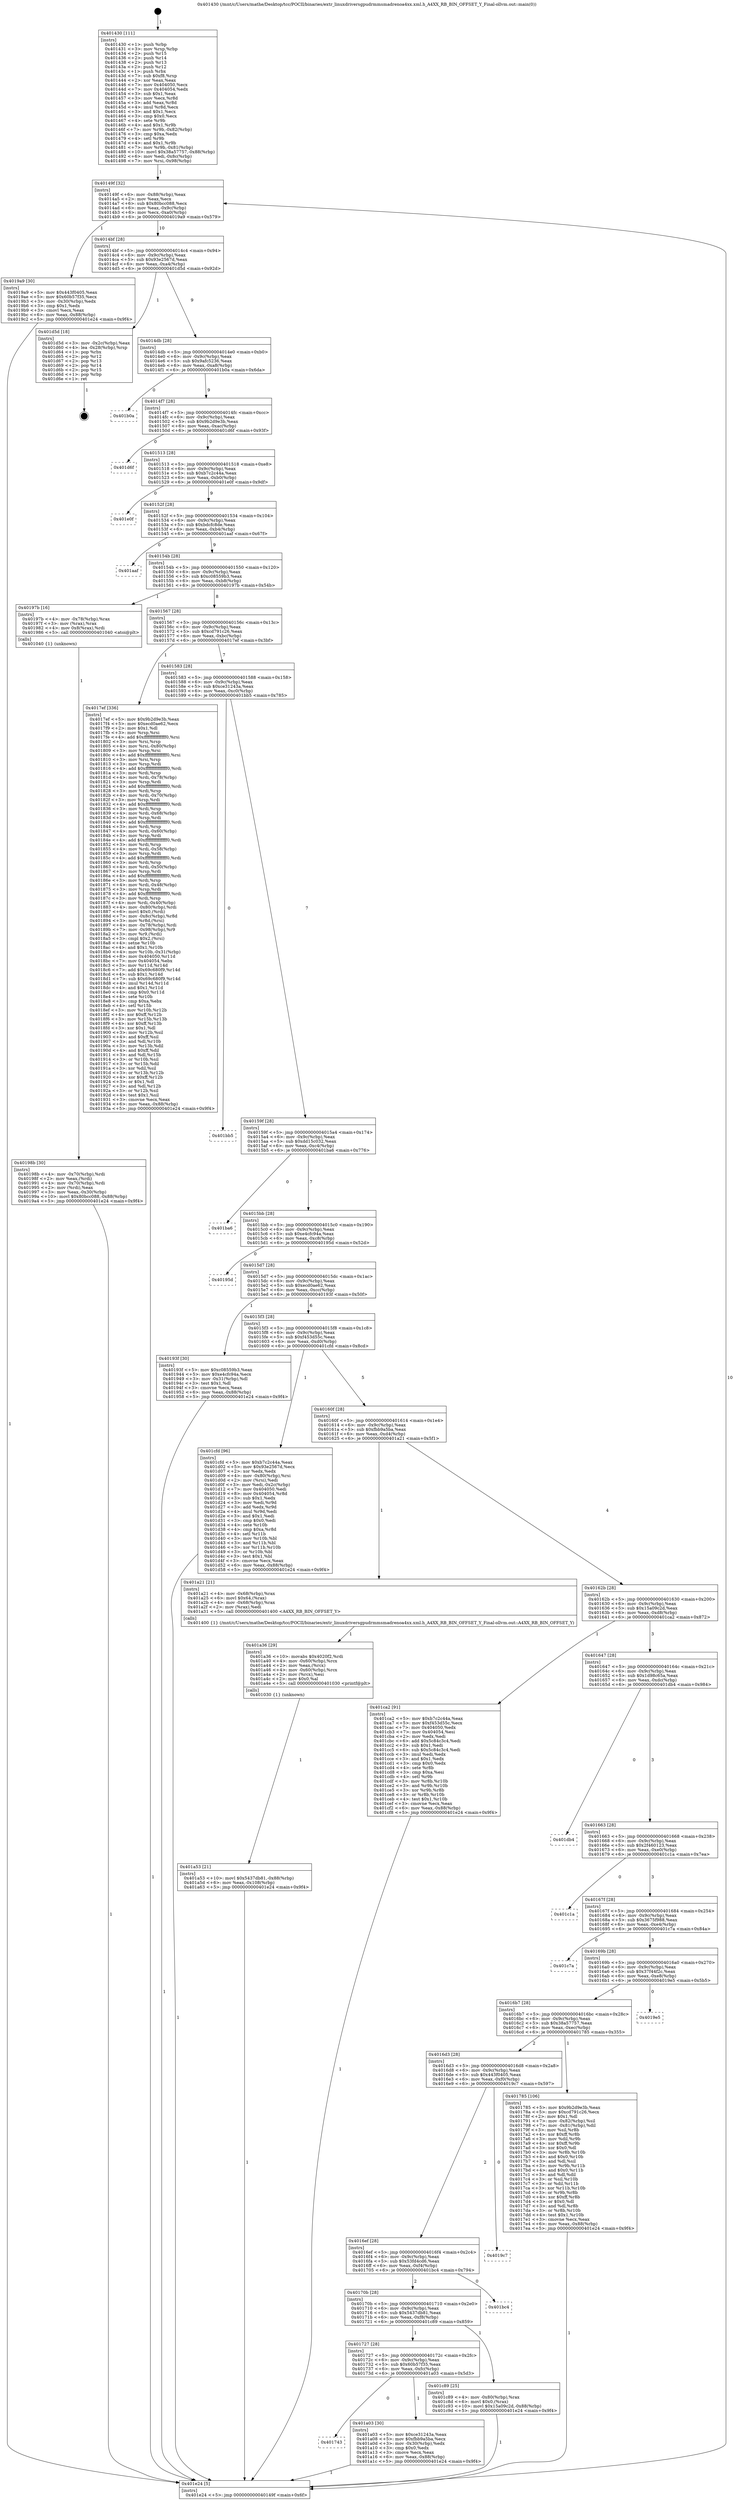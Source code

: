 digraph "0x401430" {
  label = "0x401430 (/mnt/c/Users/mathe/Desktop/tcc/POCII/binaries/extr_linuxdriversgpudrmmsmadrenoa4xx.xml.h_A4XX_RB_BIN_OFFSET_Y_Final-ollvm.out::main(0))"
  labelloc = "t"
  node[shape=record]

  Entry [label="",width=0.3,height=0.3,shape=circle,fillcolor=black,style=filled]
  "0x40149f" [label="{
     0x40149f [32]\l
     | [instrs]\l
     &nbsp;&nbsp;0x40149f \<+6\>: mov -0x88(%rbp),%eax\l
     &nbsp;&nbsp;0x4014a5 \<+2\>: mov %eax,%ecx\l
     &nbsp;&nbsp;0x4014a7 \<+6\>: sub $0x80bcc088,%ecx\l
     &nbsp;&nbsp;0x4014ad \<+6\>: mov %eax,-0x9c(%rbp)\l
     &nbsp;&nbsp;0x4014b3 \<+6\>: mov %ecx,-0xa0(%rbp)\l
     &nbsp;&nbsp;0x4014b9 \<+6\>: je 00000000004019a9 \<main+0x579\>\l
  }"]
  "0x4019a9" [label="{
     0x4019a9 [30]\l
     | [instrs]\l
     &nbsp;&nbsp;0x4019a9 \<+5\>: mov $0x443f0405,%eax\l
     &nbsp;&nbsp;0x4019ae \<+5\>: mov $0x60b57f35,%ecx\l
     &nbsp;&nbsp;0x4019b3 \<+3\>: mov -0x30(%rbp),%edx\l
     &nbsp;&nbsp;0x4019b6 \<+3\>: cmp $0x1,%edx\l
     &nbsp;&nbsp;0x4019b9 \<+3\>: cmovl %ecx,%eax\l
     &nbsp;&nbsp;0x4019bc \<+6\>: mov %eax,-0x88(%rbp)\l
     &nbsp;&nbsp;0x4019c2 \<+5\>: jmp 0000000000401e24 \<main+0x9f4\>\l
  }"]
  "0x4014bf" [label="{
     0x4014bf [28]\l
     | [instrs]\l
     &nbsp;&nbsp;0x4014bf \<+5\>: jmp 00000000004014c4 \<main+0x94\>\l
     &nbsp;&nbsp;0x4014c4 \<+6\>: mov -0x9c(%rbp),%eax\l
     &nbsp;&nbsp;0x4014ca \<+5\>: sub $0x93e2567d,%eax\l
     &nbsp;&nbsp;0x4014cf \<+6\>: mov %eax,-0xa4(%rbp)\l
     &nbsp;&nbsp;0x4014d5 \<+6\>: je 0000000000401d5d \<main+0x92d\>\l
  }"]
  Exit [label="",width=0.3,height=0.3,shape=circle,fillcolor=black,style=filled,peripheries=2]
  "0x401d5d" [label="{
     0x401d5d [18]\l
     | [instrs]\l
     &nbsp;&nbsp;0x401d5d \<+3\>: mov -0x2c(%rbp),%eax\l
     &nbsp;&nbsp;0x401d60 \<+4\>: lea -0x28(%rbp),%rsp\l
     &nbsp;&nbsp;0x401d64 \<+1\>: pop %rbx\l
     &nbsp;&nbsp;0x401d65 \<+2\>: pop %r12\l
     &nbsp;&nbsp;0x401d67 \<+2\>: pop %r13\l
     &nbsp;&nbsp;0x401d69 \<+2\>: pop %r14\l
     &nbsp;&nbsp;0x401d6b \<+2\>: pop %r15\l
     &nbsp;&nbsp;0x401d6d \<+1\>: pop %rbp\l
     &nbsp;&nbsp;0x401d6e \<+1\>: ret\l
  }"]
  "0x4014db" [label="{
     0x4014db [28]\l
     | [instrs]\l
     &nbsp;&nbsp;0x4014db \<+5\>: jmp 00000000004014e0 \<main+0xb0\>\l
     &nbsp;&nbsp;0x4014e0 \<+6\>: mov -0x9c(%rbp),%eax\l
     &nbsp;&nbsp;0x4014e6 \<+5\>: sub $0x9afc5236,%eax\l
     &nbsp;&nbsp;0x4014eb \<+6\>: mov %eax,-0xa8(%rbp)\l
     &nbsp;&nbsp;0x4014f1 \<+6\>: je 0000000000401b0a \<main+0x6da\>\l
  }"]
  "0x401a53" [label="{
     0x401a53 [21]\l
     | [instrs]\l
     &nbsp;&nbsp;0x401a53 \<+10\>: movl $0x5437db81,-0x88(%rbp)\l
     &nbsp;&nbsp;0x401a5d \<+6\>: mov %eax,-0x108(%rbp)\l
     &nbsp;&nbsp;0x401a63 \<+5\>: jmp 0000000000401e24 \<main+0x9f4\>\l
  }"]
  "0x401b0a" [label="{
     0x401b0a\l
  }", style=dashed]
  "0x4014f7" [label="{
     0x4014f7 [28]\l
     | [instrs]\l
     &nbsp;&nbsp;0x4014f7 \<+5\>: jmp 00000000004014fc \<main+0xcc\>\l
     &nbsp;&nbsp;0x4014fc \<+6\>: mov -0x9c(%rbp),%eax\l
     &nbsp;&nbsp;0x401502 \<+5\>: sub $0x9b2d9e3b,%eax\l
     &nbsp;&nbsp;0x401507 \<+6\>: mov %eax,-0xac(%rbp)\l
     &nbsp;&nbsp;0x40150d \<+6\>: je 0000000000401d6f \<main+0x93f\>\l
  }"]
  "0x401a36" [label="{
     0x401a36 [29]\l
     | [instrs]\l
     &nbsp;&nbsp;0x401a36 \<+10\>: movabs $0x4020f2,%rdi\l
     &nbsp;&nbsp;0x401a40 \<+4\>: mov -0x60(%rbp),%rcx\l
     &nbsp;&nbsp;0x401a44 \<+2\>: mov %eax,(%rcx)\l
     &nbsp;&nbsp;0x401a46 \<+4\>: mov -0x60(%rbp),%rcx\l
     &nbsp;&nbsp;0x401a4a \<+2\>: mov (%rcx),%esi\l
     &nbsp;&nbsp;0x401a4c \<+2\>: mov $0x0,%al\l
     &nbsp;&nbsp;0x401a4e \<+5\>: call 0000000000401030 \<printf@plt\>\l
     | [calls]\l
     &nbsp;&nbsp;0x401030 \{1\} (unknown)\l
  }"]
  "0x401d6f" [label="{
     0x401d6f\l
  }", style=dashed]
  "0x401513" [label="{
     0x401513 [28]\l
     | [instrs]\l
     &nbsp;&nbsp;0x401513 \<+5\>: jmp 0000000000401518 \<main+0xe8\>\l
     &nbsp;&nbsp;0x401518 \<+6\>: mov -0x9c(%rbp),%eax\l
     &nbsp;&nbsp;0x40151e \<+5\>: sub $0xb7c2c44a,%eax\l
     &nbsp;&nbsp;0x401523 \<+6\>: mov %eax,-0xb0(%rbp)\l
     &nbsp;&nbsp;0x401529 \<+6\>: je 0000000000401e0f \<main+0x9df\>\l
  }"]
  "0x401743" [label="{
     0x401743\l
  }", style=dashed]
  "0x401e0f" [label="{
     0x401e0f\l
  }", style=dashed]
  "0x40152f" [label="{
     0x40152f [28]\l
     | [instrs]\l
     &nbsp;&nbsp;0x40152f \<+5\>: jmp 0000000000401534 \<main+0x104\>\l
     &nbsp;&nbsp;0x401534 \<+6\>: mov -0x9c(%rbp),%eax\l
     &nbsp;&nbsp;0x40153a \<+5\>: sub $0xbdcfc8de,%eax\l
     &nbsp;&nbsp;0x40153f \<+6\>: mov %eax,-0xb4(%rbp)\l
     &nbsp;&nbsp;0x401545 \<+6\>: je 0000000000401aaf \<main+0x67f\>\l
  }"]
  "0x401a03" [label="{
     0x401a03 [30]\l
     | [instrs]\l
     &nbsp;&nbsp;0x401a03 \<+5\>: mov $0xce31243a,%eax\l
     &nbsp;&nbsp;0x401a08 \<+5\>: mov $0xfbb9a5ba,%ecx\l
     &nbsp;&nbsp;0x401a0d \<+3\>: mov -0x30(%rbp),%edx\l
     &nbsp;&nbsp;0x401a10 \<+3\>: cmp $0x0,%edx\l
     &nbsp;&nbsp;0x401a13 \<+3\>: cmove %ecx,%eax\l
     &nbsp;&nbsp;0x401a16 \<+6\>: mov %eax,-0x88(%rbp)\l
     &nbsp;&nbsp;0x401a1c \<+5\>: jmp 0000000000401e24 \<main+0x9f4\>\l
  }"]
  "0x401aaf" [label="{
     0x401aaf\l
  }", style=dashed]
  "0x40154b" [label="{
     0x40154b [28]\l
     | [instrs]\l
     &nbsp;&nbsp;0x40154b \<+5\>: jmp 0000000000401550 \<main+0x120\>\l
     &nbsp;&nbsp;0x401550 \<+6\>: mov -0x9c(%rbp),%eax\l
     &nbsp;&nbsp;0x401556 \<+5\>: sub $0xc08559b3,%eax\l
     &nbsp;&nbsp;0x40155b \<+6\>: mov %eax,-0xb8(%rbp)\l
     &nbsp;&nbsp;0x401561 \<+6\>: je 000000000040197b \<main+0x54b\>\l
  }"]
  "0x401727" [label="{
     0x401727 [28]\l
     | [instrs]\l
     &nbsp;&nbsp;0x401727 \<+5\>: jmp 000000000040172c \<main+0x2fc\>\l
     &nbsp;&nbsp;0x40172c \<+6\>: mov -0x9c(%rbp),%eax\l
     &nbsp;&nbsp;0x401732 \<+5\>: sub $0x60b57f35,%eax\l
     &nbsp;&nbsp;0x401737 \<+6\>: mov %eax,-0xfc(%rbp)\l
     &nbsp;&nbsp;0x40173d \<+6\>: je 0000000000401a03 \<main+0x5d3\>\l
  }"]
  "0x40197b" [label="{
     0x40197b [16]\l
     | [instrs]\l
     &nbsp;&nbsp;0x40197b \<+4\>: mov -0x78(%rbp),%rax\l
     &nbsp;&nbsp;0x40197f \<+3\>: mov (%rax),%rax\l
     &nbsp;&nbsp;0x401982 \<+4\>: mov 0x8(%rax),%rdi\l
     &nbsp;&nbsp;0x401986 \<+5\>: call 0000000000401040 \<atoi@plt\>\l
     | [calls]\l
     &nbsp;&nbsp;0x401040 \{1\} (unknown)\l
  }"]
  "0x401567" [label="{
     0x401567 [28]\l
     | [instrs]\l
     &nbsp;&nbsp;0x401567 \<+5\>: jmp 000000000040156c \<main+0x13c\>\l
     &nbsp;&nbsp;0x40156c \<+6\>: mov -0x9c(%rbp),%eax\l
     &nbsp;&nbsp;0x401572 \<+5\>: sub $0xcd791c26,%eax\l
     &nbsp;&nbsp;0x401577 \<+6\>: mov %eax,-0xbc(%rbp)\l
     &nbsp;&nbsp;0x40157d \<+6\>: je 00000000004017ef \<main+0x3bf\>\l
  }"]
  "0x401c89" [label="{
     0x401c89 [25]\l
     | [instrs]\l
     &nbsp;&nbsp;0x401c89 \<+4\>: mov -0x80(%rbp),%rax\l
     &nbsp;&nbsp;0x401c8d \<+6\>: movl $0x0,(%rax)\l
     &nbsp;&nbsp;0x401c93 \<+10\>: movl $0x15a09c2d,-0x88(%rbp)\l
     &nbsp;&nbsp;0x401c9d \<+5\>: jmp 0000000000401e24 \<main+0x9f4\>\l
  }"]
  "0x4017ef" [label="{
     0x4017ef [336]\l
     | [instrs]\l
     &nbsp;&nbsp;0x4017ef \<+5\>: mov $0x9b2d9e3b,%eax\l
     &nbsp;&nbsp;0x4017f4 \<+5\>: mov $0xecd0ae62,%ecx\l
     &nbsp;&nbsp;0x4017f9 \<+2\>: mov $0x1,%dl\l
     &nbsp;&nbsp;0x4017fb \<+3\>: mov %rsp,%rsi\l
     &nbsp;&nbsp;0x4017fe \<+4\>: add $0xfffffffffffffff0,%rsi\l
     &nbsp;&nbsp;0x401802 \<+3\>: mov %rsi,%rsp\l
     &nbsp;&nbsp;0x401805 \<+4\>: mov %rsi,-0x80(%rbp)\l
     &nbsp;&nbsp;0x401809 \<+3\>: mov %rsp,%rsi\l
     &nbsp;&nbsp;0x40180c \<+4\>: add $0xfffffffffffffff0,%rsi\l
     &nbsp;&nbsp;0x401810 \<+3\>: mov %rsi,%rsp\l
     &nbsp;&nbsp;0x401813 \<+3\>: mov %rsp,%rdi\l
     &nbsp;&nbsp;0x401816 \<+4\>: add $0xfffffffffffffff0,%rdi\l
     &nbsp;&nbsp;0x40181a \<+3\>: mov %rdi,%rsp\l
     &nbsp;&nbsp;0x40181d \<+4\>: mov %rdi,-0x78(%rbp)\l
     &nbsp;&nbsp;0x401821 \<+3\>: mov %rsp,%rdi\l
     &nbsp;&nbsp;0x401824 \<+4\>: add $0xfffffffffffffff0,%rdi\l
     &nbsp;&nbsp;0x401828 \<+3\>: mov %rdi,%rsp\l
     &nbsp;&nbsp;0x40182b \<+4\>: mov %rdi,-0x70(%rbp)\l
     &nbsp;&nbsp;0x40182f \<+3\>: mov %rsp,%rdi\l
     &nbsp;&nbsp;0x401832 \<+4\>: add $0xfffffffffffffff0,%rdi\l
     &nbsp;&nbsp;0x401836 \<+3\>: mov %rdi,%rsp\l
     &nbsp;&nbsp;0x401839 \<+4\>: mov %rdi,-0x68(%rbp)\l
     &nbsp;&nbsp;0x40183d \<+3\>: mov %rsp,%rdi\l
     &nbsp;&nbsp;0x401840 \<+4\>: add $0xfffffffffffffff0,%rdi\l
     &nbsp;&nbsp;0x401844 \<+3\>: mov %rdi,%rsp\l
     &nbsp;&nbsp;0x401847 \<+4\>: mov %rdi,-0x60(%rbp)\l
     &nbsp;&nbsp;0x40184b \<+3\>: mov %rsp,%rdi\l
     &nbsp;&nbsp;0x40184e \<+4\>: add $0xfffffffffffffff0,%rdi\l
     &nbsp;&nbsp;0x401852 \<+3\>: mov %rdi,%rsp\l
     &nbsp;&nbsp;0x401855 \<+4\>: mov %rdi,-0x58(%rbp)\l
     &nbsp;&nbsp;0x401859 \<+3\>: mov %rsp,%rdi\l
     &nbsp;&nbsp;0x40185c \<+4\>: add $0xfffffffffffffff0,%rdi\l
     &nbsp;&nbsp;0x401860 \<+3\>: mov %rdi,%rsp\l
     &nbsp;&nbsp;0x401863 \<+4\>: mov %rdi,-0x50(%rbp)\l
     &nbsp;&nbsp;0x401867 \<+3\>: mov %rsp,%rdi\l
     &nbsp;&nbsp;0x40186a \<+4\>: add $0xfffffffffffffff0,%rdi\l
     &nbsp;&nbsp;0x40186e \<+3\>: mov %rdi,%rsp\l
     &nbsp;&nbsp;0x401871 \<+4\>: mov %rdi,-0x48(%rbp)\l
     &nbsp;&nbsp;0x401875 \<+3\>: mov %rsp,%rdi\l
     &nbsp;&nbsp;0x401878 \<+4\>: add $0xfffffffffffffff0,%rdi\l
     &nbsp;&nbsp;0x40187c \<+3\>: mov %rdi,%rsp\l
     &nbsp;&nbsp;0x40187f \<+4\>: mov %rdi,-0x40(%rbp)\l
     &nbsp;&nbsp;0x401883 \<+4\>: mov -0x80(%rbp),%rdi\l
     &nbsp;&nbsp;0x401887 \<+6\>: movl $0x0,(%rdi)\l
     &nbsp;&nbsp;0x40188d \<+7\>: mov -0x8c(%rbp),%r8d\l
     &nbsp;&nbsp;0x401894 \<+3\>: mov %r8d,(%rsi)\l
     &nbsp;&nbsp;0x401897 \<+4\>: mov -0x78(%rbp),%rdi\l
     &nbsp;&nbsp;0x40189b \<+7\>: mov -0x98(%rbp),%r9\l
     &nbsp;&nbsp;0x4018a2 \<+3\>: mov %r9,(%rdi)\l
     &nbsp;&nbsp;0x4018a5 \<+3\>: cmpl $0x2,(%rsi)\l
     &nbsp;&nbsp;0x4018a8 \<+4\>: setne %r10b\l
     &nbsp;&nbsp;0x4018ac \<+4\>: and $0x1,%r10b\l
     &nbsp;&nbsp;0x4018b0 \<+4\>: mov %r10b,-0x31(%rbp)\l
     &nbsp;&nbsp;0x4018b4 \<+8\>: mov 0x404050,%r11d\l
     &nbsp;&nbsp;0x4018bc \<+7\>: mov 0x404054,%ebx\l
     &nbsp;&nbsp;0x4018c3 \<+3\>: mov %r11d,%r14d\l
     &nbsp;&nbsp;0x4018c6 \<+7\>: add $0x69c680f9,%r14d\l
     &nbsp;&nbsp;0x4018cd \<+4\>: sub $0x1,%r14d\l
     &nbsp;&nbsp;0x4018d1 \<+7\>: sub $0x69c680f9,%r14d\l
     &nbsp;&nbsp;0x4018d8 \<+4\>: imul %r14d,%r11d\l
     &nbsp;&nbsp;0x4018dc \<+4\>: and $0x1,%r11d\l
     &nbsp;&nbsp;0x4018e0 \<+4\>: cmp $0x0,%r11d\l
     &nbsp;&nbsp;0x4018e4 \<+4\>: sete %r10b\l
     &nbsp;&nbsp;0x4018e8 \<+3\>: cmp $0xa,%ebx\l
     &nbsp;&nbsp;0x4018eb \<+4\>: setl %r15b\l
     &nbsp;&nbsp;0x4018ef \<+3\>: mov %r10b,%r12b\l
     &nbsp;&nbsp;0x4018f2 \<+4\>: xor $0xff,%r12b\l
     &nbsp;&nbsp;0x4018f6 \<+3\>: mov %r15b,%r13b\l
     &nbsp;&nbsp;0x4018f9 \<+4\>: xor $0xff,%r13b\l
     &nbsp;&nbsp;0x4018fd \<+3\>: xor $0x1,%dl\l
     &nbsp;&nbsp;0x401900 \<+3\>: mov %r12b,%sil\l
     &nbsp;&nbsp;0x401903 \<+4\>: and $0xff,%sil\l
     &nbsp;&nbsp;0x401907 \<+3\>: and %dl,%r10b\l
     &nbsp;&nbsp;0x40190a \<+3\>: mov %r13b,%dil\l
     &nbsp;&nbsp;0x40190d \<+4\>: and $0xff,%dil\l
     &nbsp;&nbsp;0x401911 \<+3\>: and %dl,%r15b\l
     &nbsp;&nbsp;0x401914 \<+3\>: or %r10b,%sil\l
     &nbsp;&nbsp;0x401917 \<+3\>: or %r15b,%dil\l
     &nbsp;&nbsp;0x40191a \<+3\>: xor %dil,%sil\l
     &nbsp;&nbsp;0x40191d \<+3\>: or %r13b,%r12b\l
     &nbsp;&nbsp;0x401920 \<+4\>: xor $0xff,%r12b\l
     &nbsp;&nbsp;0x401924 \<+3\>: or $0x1,%dl\l
     &nbsp;&nbsp;0x401927 \<+3\>: and %dl,%r12b\l
     &nbsp;&nbsp;0x40192a \<+3\>: or %r12b,%sil\l
     &nbsp;&nbsp;0x40192d \<+4\>: test $0x1,%sil\l
     &nbsp;&nbsp;0x401931 \<+3\>: cmovne %ecx,%eax\l
     &nbsp;&nbsp;0x401934 \<+6\>: mov %eax,-0x88(%rbp)\l
     &nbsp;&nbsp;0x40193a \<+5\>: jmp 0000000000401e24 \<main+0x9f4\>\l
  }"]
  "0x401583" [label="{
     0x401583 [28]\l
     | [instrs]\l
     &nbsp;&nbsp;0x401583 \<+5\>: jmp 0000000000401588 \<main+0x158\>\l
     &nbsp;&nbsp;0x401588 \<+6\>: mov -0x9c(%rbp),%eax\l
     &nbsp;&nbsp;0x40158e \<+5\>: sub $0xce31243a,%eax\l
     &nbsp;&nbsp;0x401593 \<+6\>: mov %eax,-0xc0(%rbp)\l
     &nbsp;&nbsp;0x401599 \<+6\>: je 0000000000401bb5 \<main+0x785\>\l
  }"]
  "0x40170b" [label="{
     0x40170b [28]\l
     | [instrs]\l
     &nbsp;&nbsp;0x40170b \<+5\>: jmp 0000000000401710 \<main+0x2e0\>\l
     &nbsp;&nbsp;0x401710 \<+6\>: mov -0x9c(%rbp),%eax\l
     &nbsp;&nbsp;0x401716 \<+5\>: sub $0x5437db81,%eax\l
     &nbsp;&nbsp;0x40171b \<+6\>: mov %eax,-0xf8(%rbp)\l
     &nbsp;&nbsp;0x401721 \<+6\>: je 0000000000401c89 \<main+0x859\>\l
  }"]
  "0x401bb5" [label="{
     0x401bb5\l
  }", style=dashed]
  "0x40159f" [label="{
     0x40159f [28]\l
     | [instrs]\l
     &nbsp;&nbsp;0x40159f \<+5\>: jmp 00000000004015a4 \<main+0x174\>\l
     &nbsp;&nbsp;0x4015a4 \<+6\>: mov -0x9c(%rbp),%eax\l
     &nbsp;&nbsp;0x4015aa \<+5\>: sub $0xdd15c032,%eax\l
     &nbsp;&nbsp;0x4015af \<+6\>: mov %eax,-0xc4(%rbp)\l
     &nbsp;&nbsp;0x4015b5 \<+6\>: je 0000000000401ba6 \<main+0x776\>\l
  }"]
  "0x401bc4" [label="{
     0x401bc4\l
  }", style=dashed]
  "0x401ba6" [label="{
     0x401ba6\l
  }", style=dashed]
  "0x4015bb" [label="{
     0x4015bb [28]\l
     | [instrs]\l
     &nbsp;&nbsp;0x4015bb \<+5\>: jmp 00000000004015c0 \<main+0x190\>\l
     &nbsp;&nbsp;0x4015c0 \<+6\>: mov -0x9c(%rbp),%eax\l
     &nbsp;&nbsp;0x4015c6 \<+5\>: sub $0xe4cfc94a,%eax\l
     &nbsp;&nbsp;0x4015cb \<+6\>: mov %eax,-0xc8(%rbp)\l
     &nbsp;&nbsp;0x4015d1 \<+6\>: je 000000000040195d \<main+0x52d\>\l
  }"]
  "0x4016ef" [label="{
     0x4016ef [28]\l
     | [instrs]\l
     &nbsp;&nbsp;0x4016ef \<+5\>: jmp 00000000004016f4 \<main+0x2c4\>\l
     &nbsp;&nbsp;0x4016f4 \<+6\>: mov -0x9c(%rbp),%eax\l
     &nbsp;&nbsp;0x4016fa \<+5\>: sub $0x53fd4cd6,%eax\l
     &nbsp;&nbsp;0x4016ff \<+6\>: mov %eax,-0xf4(%rbp)\l
     &nbsp;&nbsp;0x401705 \<+6\>: je 0000000000401bc4 \<main+0x794\>\l
  }"]
  "0x40195d" [label="{
     0x40195d\l
  }", style=dashed]
  "0x4015d7" [label="{
     0x4015d7 [28]\l
     | [instrs]\l
     &nbsp;&nbsp;0x4015d7 \<+5\>: jmp 00000000004015dc \<main+0x1ac\>\l
     &nbsp;&nbsp;0x4015dc \<+6\>: mov -0x9c(%rbp),%eax\l
     &nbsp;&nbsp;0x4015e2 \<+5\>: sub $0xecd0ae62,%eax\l
     &nbsp;&nbsp;0x4015e7 \<+6\>: mov %eax,-0xcc(%rbp)\l
     &nbsp;&nbsp;0x4015ed \<+6\>: je 000000000040193f \<main+0x50f\>\l
  }"]
  "0x4019c7" [label="{
     0x4019c7\l
  }", style=dashed]
  "0x40193f" [label="{
     0x40193f [30]\l
     | [instrs]\l
     &nbsp;&nbsp;0x40193f \<+5\>: mov $0xc08559b3,%eax\l
     &nbsp;&nbsp;0x401944 \<+5\>: mov $0xe4cfc94a,%ecx\l
     &nbsp;&nbsp;0x401949 \<+3\>: mov -0x31(%rbp),%dl\l
     &nbsp;&nbsp;0x40194c \<+3\>: test $0x1,%dl\l
     &nbsp;&nbsp;0x40194f \<+3\>: cmovne %ecx,%eax\l
     &nbsp;&nbsp;0x401952 \<+6\>: mov %eax,-0x88(%rbp)\l
     &nbsp;&nbsp;0x401958 \<+5\>: jmp 0000000000401e24 \<main+0x9f4\>\l
  }"]
  "0x4015f3" [label="{
     0x4015f3 [28]\l
     | [instrs]\l
     &nbsp;&nbsp;0x4015f3 \<+5\>: jmp 00000000004015f8 \<main+0x1c8\>\l
     &nbsp;&nbsp;0x4015f8 \<+6\>: mov -0x9c(%rbp),%eax\l
     &nbsp;&nbsp;0x4015fe \<+5\>: sub $0xf453d55c,%eax\l
     &nbsp;&nbsp;0x401603 \<+6\>: mov %eax,-0xd0(%rbp)\l
     &nbsp;&nbsp;0x401609 \<+6\>: je 0000000000401cfd \<main+0x8cd\>\l
  }"]
  "0x40198b" [label="{
     0x40198b [30]\l
     | [instrs]\l
     &nbsp;&nbsp;0x40198b \<+4\>: mov -0x70(%rbp),%rdi\l
     &nbsp;&nbsp;0x40198f \<+2\>: mov %eax,(%rdi)\l
     &nbsp;&nbsp;0x401991 \<+4\>: mov -0x70(%rbp),%rdi\l
     &nbsp;&nbsp;0x401995 \<+2\>: mov (%rdi),%eax\l
     &nbsp;&nbsp;0x401997 \<+3\>: mov %eax,-0x30(%rbp)\l
     &nbsp;&nbsp;0x40199a \<+10\>: movl $0x80bcc088,-0x88(%rbp)\l
     &nbsp;&nbsp;0x4019a4 \<+5\>: jmp 0000000000401e24 \<main+0x9f4\>\l
  }"]
  "0x401cfd" [label="{
     0x401cfd [96]\l
     | [instrs]\l
     &nbsp;&nbsp;0x401cfd \<+5\>: mov $0xb7c2c44a,%eax\l
     &nbsp;&nbsp;0x401d02 \<+5\>: mov $0x93e2567d,%ecx\l
     &nbsp;&nbsp;0x401d07 \<+2\>: xor %edx,%edx\l
     &nbsp;&nbsp;0x401d09 \<+4\>: mov -0x80(%rbp),%rsi\l
     &nbsp;&nbsp;0x401d0d \<+2\>: mov (%rsi),%edi\l
     &nbsp;&nbsp;0x401d0f \<+3\>: mov %edi,-0x2c(%rbp)\l
     &nbsp;&nbsp;0x401d12 \<+7\>: mov 0x404050,%edi\l
     &nbsp;&nbsp;0x401d19 \<+8\>: mov 0x404054,%r8d\l
     &nbsp;&nbsp;0x401d21 \<+3\>: sub $0x1,%edx\l
     &nbsp;&nbsp;0x401d24 \<+3\>: mov %edi,%r9d\l
     &nbsp;&nbsp;0x401d27 \<+3\>: add %edx,%r9d\l
     &nbsp;&nbsp;0x401d2a \<+4\>: imul %r9d,%edi\l
     &nbsp;&nbsp;0x401d2e \<+3\>: and $0x1,%edi\l
     &nbsp;&nbsp;0x401d31 \<+3\>: cmp $0x0,%edi\l
     &nbsp;&nbsp;0x401d34 \<+4\>: sete %r10b\l
     &nbsp;&nbsp;0x401d38 \<+4\>: cmp $0xa,%r8d\l
     &nbsp;&nbsp;0x401d3c \<+4\>: setl %r11b\l
     &nbsp;&nbsp;0x401d40 \<+3\>: mov %r10b,%bl\l
     &nbsp;&nbsp;0x401d43 \<+3\>: and %r11b,%bl\l
     &nbsp;&nbsp;0x401d46 \<+3\>: xor %r11b,%r10b\l
     &nbsp;&nbsp;0x401d49 \<+3\>: or %r10b,%bl\l
     &nbsp;&nbsp;0x401d4c \<+3\>: test $0x1,%bl\l
     &nbsp;&nbsp;0x401d4f \<+3\>: cmovne %ecx,%eax\l
     &nbsp;&nbsp;0x401d52 \<+6\>: mov %eax,-0x88(%rbp)\l
     &nbsp;&nbsp;0x401d58 \<+5\>: jmp 0000000000401e24 \<main+0x9f4\>\l
  }"]
  "0x40160f" [label="{
     0x40160f [28]\l
     | [instrs]\l
     &nbsp;&nbsp;0x40160f \<+5\>: jmp 0000000000401614 \<main+0x1e4\>\l
     &nbsp;&nbsp;0x401614 \<+6\>: mov -0x9c(%rbp),%eax\l
     &nbsp;&nbsp;0x40161a \<+5\>: sub $0xfbb9a5ba,%eax\l
     &nbsp;&nbsp;0x40161f \<+6\>: mov %eax,-0xd4(%rbp)\l
     &nbsp;&nbsp;0x401625 \<+6\>: je 0000000000401a21 \<main+0x5f1\>\l
  }"]
  "0x401430" [label="{
     0x401430 [111]\l
     | [instrs]\l
     &nbsp;&nbsp;0x401430 \<+1\>: push %rbp\l
     &nbsp;&nbsp;0x401431 \<+3\>: mov %rsp,%rbp\l
     &nbsp;&nbsp;0x401434 \<+2\>: push %r15\l
     &nbsp;&nbsp;0x401436 \<+2\>: push %r14\l
     &nbsp;&nbsp;0x401438 \<+2\>: push %r13\l
     &nbsp;&nbsp;0x40143a \<+2\>: push %r12\l
     &nbsp;&nbsp;0x40143c \<+1\>: push %rbx\l
     &nbsp;&nbsp;0x40143d \<+7\>: sub $0xf8,%rsp\l
     &nbsp;&nbsp;0x401444 \<+2\>: xor %eax,%eax\l
     &nbsp;&nbsp;0x401446 \<+7\>: mov 0x404050,%ecx\l
     &nbsp;&nbsp;0x40144d \<+7\>: mov 0x404054,%edx\l
     &nbsp;&nbsp;0x401454 \<+3\>: sub $0x1,%eax\l
     &nbsp;&nbsp;0x401457 \<+3\>: mov %ecx,%r8d\l
     &nbsp;&nbsp;0x40145a \<+3\>: add %eax,%r8d\l
     &nbsp;&nbsp;0x40145d \<+4\>: imul %r8d,%ecx\l
     &nbsp;&nbsp;0x401461 \<+3\>: and $0x1,%ecx\l
     &nbsp;&nbsp;0x401464 \<+3\>: cmp $0x0,%ecx\l
     &nbsp;&nbsp;0x401467 \<+4\>: sete %r9b\l
     &nbsp;&nbsp;0x40146b \<+4\>: and $0x1,%r9b\l
     &nbsp;&nbsp;0x40146f \<+7\>: mov %r9b,-0x82(%rbp)\l
     &nbsp;&nbsp;0x401476 \<+3\>: cmp $0xa,%edx\l
     &nbsp;&nbsp;0x401479 \<+4\>: setl %r9b\l
     &nbsp;&nbsp;0x40147d \<+4\>: and $0x1,%r9b\l
     &nbsp;&nbsp;0x401481 \<+7\>: mov %r9b,-0x81(%rbp)\l
     &nbsp;&nbsp;0x401488 \<+10\>: movl $0x38a57757,-0x88(%rbp)\l
     &nbsp;&nbsp;0x401492 \<+6\>: mov %edi,-0x8c(%rbp)\l
     &nbsp;&nbsp;0x401498 \<+7\>: mov %rsi,-0x98(%rbp)\l
  }"]
  "0x401a21" [label="{
     0x401a21 [21]\l
     | [instrs]\l
     &nbsp;&nbsp;0x401a21 \<+4\>: mov -0x68(%rbp),%rax\l
     &nbsp;&nbsp;0x401a25 \<+6\>: movl $0x64,(%rax)\l
     &nbsp;&nbsp;0x401a2b \<+4\>: mov -0x68(%rbp),%rax\l
     &nbsp;&nbsp;0x401a2f \<+2\>: mov (%rax),%edi\l
     &nbsp;&nbsp;0x401a31 \<+5\>: call 0000000000401400 \<A4XX_RB_BIN_OFFSET_Y\>\l
     | [calls]\l
     &nbsp;&nbsp;0x401400 \{1\} (/mnt/c/Users/mathe/Desktop/tcc/POCII/binaries/extr_linuxdriversgpudrmmsmadrenoa4xx.xml.h_A4XX_RB_BIN_OFFSET_Y_Final-ollvm.out::A4XX_RB_BIN_OFFSET_Y)\l
  }"]
  "0x40162b" [label="{
     0x40162b [28]\l
     | [instrs]\l
     &nbsp;&nbsp;0x40162b \<+5\>: jmp 0000000000401630 \<main+0x200\>\l
     &nbsp;&nbsp;0x401630 \<+6\>: mov -0x9c(%rbp),%eax\l
     &nbsp;&nbsp;0x401636 \<+5\>: sub $0x15a09c2d,%eax\l
     &nbsp;&nbsp;0x40163b \<+6\>: mov %eax,-0xd8(%rbp)\l
     &nbsp;&nbsp;0x401641 \<+6\>: je 0000000000401ca2 \<main+0x872\>\l
  }"]
  "0x401e24" [label="{
     0x401e24 [5]\l
     | [instrs]\l
     &nbsp;&nbsp;0x401e24 \<+5\>: jmp 000000000040149f \<main+0x6f\>\l
  }"]
  "0x401ca2" [label="{
     0x401ca2 [91]\l
     | [instrs]\l
     &nbsp;&nbsp;0x401ca2 \<+5\>: mov $0xb7c2c44a,%eax\l
     &nbsp;&nbsp;0x401ca7 \<+5\>: mov $0xf453d55c,%ecx\l
     &nbsp;&nbsp;0x401cac \<+7\>: mov 0x404050,%edx\l
     &nbsp;&nbsp;0x401cb3 \<+7\>: mov 0x404054,%esi\l
     &nbsp;&nbsp;0x401cba \<+2\>: mov %edx,%edi\l
     &nbsp;&nbsp;0x401cbc \<+6\>: add $0x5c84c3c4,%edi\l
     &nbsp;&nbsp;0x401cc2 \<+3\>: sub $0x1,%edi\l
     &nbsp;&nbsp;0x401cc5 \<+6\>: sub $0x5c84c3c4,%edi\l
     &nbsp;&nbsp;0x401ccb \<+3\>: imul %edi,%edx\l
     &nbsp;&nbsp;0x401cce \<+3\>: and $0x1,%edx\l
     &nbsp;&nbsp;0x401cd1 \<+3\>: cmp $0x0,%edx\l
     &nbsp;&nbsp;0x401cd4 \<+4\>: sete %r8b\l
     &nbsp;&nbsp;0x401cd8 \<+3\>: cmp $0xa,%esi\l
     &nbsp;&nbsp;0x401cdb \<+4\>: setl %r9b\l
     &nbsp;&nbsp;0x401cdf \<+3\>: mov %r8b,%r10b\l
     &nbsp;&nbsp;0x401ce2 \<+3\>: and %r9b,%r10b\l
     &nbsp;&nbsp;0x401ce5 \<+3\>: xor %r9b,%r8b\l
     &nbsp;&nbsp;0x401ce8 \<+3\>: or %r8b,%r10b\l
     &nbsp;&nbsp;0x401ceb \<+4\>: test $0x1,%r10b\l
     &nbsp;&nbsp;0x401cef \<+3\>: cmovne %ecx,%eax\l
     &nbsp;&nbsp;0x401cf2 \<+6\>: mov %eax,-0x88(%rbp)\l
     &nbsp;&nbsp;0x401cf8 \<+5\>: jmp 0000000000401e24 \<main+0x9f4\>\l
  }"]
  "0x401647" [label="{
     0x401647 [28]\l
     | [instrs]\l
     &nbsp;&nbsp;0x401647 \<+5\>: jmp 000000000040164c \<main+0x21c\>\l
     &nbsp;&nbsp;0x40164c \<+6\>: mov -0x9c(%rbp),%eax\l
     &nbsp;&nbsp;0x401652 \<+5\>: sub $0x1d98c65a,%eax\l
     &nbsp;&nbsp;0x401657 \<+6\>: mov %eax,-0xdc(%rbp)\l
     &nbsp;&nbsp;0x40165d \<+6\>: je 0000000000401db4 \<main+0x984\>\l
  }"]
  "0x4016d3" [label="{
     0x4016d3 [28]\l
     | [instrs]\l
     &nbsp;&nbsp;0x4016d3 \<+5\>: jmp 00000000004016d8 \<main+0x2a8\>\l
     &nbsp;&nbsp;0x4016d8 \<+6\>: mov -0x9c(%rbp),%eax\l
     &nbsp;&nbsp;0x4016de \<+5\>: sub $0x443f0405,%eax\l
     &nbsp;&nbsp;0x4016e3 \<+6\>: mov %eax,-0xf0(%rbp)\l
     &nbsp;&nbsp;0x4016e9 \<+6\>: je 00000000004019c7 \<main+0x597\>\l
  }"]
  "0x401db4" [label="{
     0x401db4\l
  }", style=dashed]
  "0x401663" [label="{
     0x401663 [28]\l
     | [instrs]\l
     &nbsp;&nbsp;0x401663 \<+5\>: jmp 0000000000401668 \<main+0x238\>\l
     &nbsp;&nbsp;0x401668 \<+6\>: mov -0x9c(%rbp),%eax\l
     &nbsp;&nbsp;0x40166e \<+5\>: sub $0x2f460123,%eax\l
     &nbsp;&nbsp;0x401673 \<+6\>: mov %eax,-0xe0(%rbp)\l
     &nbsp;&nbsp;0x401679 \<+6\>: je 0000000000401c1a \<main+0x7ea\>\l
  }"]
  "0x401785" [label="{
     0x401785 [106]\l
     | [instrs]\l
     &nbsp;&nbsp;0x401785 \<+5\>: mov $0x9b2d9e3b,%eax\l
     &nbsp;&nbsp;0x40178a \<+5\>: mov $0xcd791c26,%ecx\l
     &nbsp;&nbsp;0x40178f \<+2\>: mov $0x1,%dl\l
     &nbsp;&nbsp;0x401791 \<+7\>: mov -0x82(%rbp),%sil\l
     &nbsp;&nbsp;0x401798 \<+7\>: mov -0x81(%rbp),%dil\l
     &nbsp;&nbsp;0x40179f \<+3\>: mov %sil,%r8b\l
     &nbsp;&nbsp;0x4017a2 \<+4\>: xor $0xff,%r8b\l
     &nbsp;&nbsp;0x4017a6 \<+3\>: mov %dil,%r9b\l
     &nbsp;&nbsp;0x4017a9 \<+4\>: xor $0xff,%r9b\l
     &nbsp;&nbsp;0x4017ad \<+3\>: xor $0x0,%dl\l
     &nbsp;&nbsp;0x4017b0 \<+3\>: mov %r8b,%r10b\l
     &nbsp;&nbsp;0x4017b3 \<+4\>: and $0x0,%r10b\l
     &nbsp;&nbsp;0x4017b7 \<+3\>: and %dl,%sil\l
     &nbsp;&nbsp;0x4017ba \<+3\>: mov %r9b,%r11b\l
     &nbsp;&nbsp;0x4017bd \<+4\>: and $0x0,%r11b\l
     &nbsp;&nbsp;0x4017c1 \<+3\>: and %dl,%dil\l
     &nbsp;&nbsp;0x4017c4 \<+3\>: or %sil,%r10b\l
     &nbsp;&nbsp;0x4017c7 \<+3\>: or %dil,%r11b\l
     &nbsp;&nbsp;0x4017ca \<+3\>: xor %r11b,%r10b\l
     &nbsp;&nbsp;0x4017cd \<+3\>: or %r9b,%r8b\l
     &nbsp;&nbsp;0x4017d0 \<+4\>: xor $0xff,%r8b\l
     &nbsp;&nbsp;0x4017d4 \<+3\>: or $0x0,%dl\l
     &nbsp;&nbsp;0x4017d7 \<+3\>: and %dl,%r8b\l
     &nbsp;&nbsp;0x4017da \<+3\>: or %r8b,%r10b\l
     &nbsp;&nbsp;0x4017dd \<+4\>: test $0x1,%r10b\l
     &nbsp;&nbsp;0x4017e1 \<+3\>: cmovne %ecx,%eax\l
     &nbsp;&nbsp;0x4017e4 \<+6\>: mov %eax,-0x88(%rbp)\l
     &nbsp;&nbsp;0x4017ea \<+5\>: jmp 0000000000401e24 \<main+0x9f4\>\l
  }"]
  "0x401c1a" [label="{
     0x401c1a\l
  }", style=dashed]
  "0x40167f" [label="{
     0x40167f [28]\l
     | [instrs]\l
     &nbsp;&nbsp;0x40167f \<+5\>: jmp 0000000000401684 \<main+0x254\>\l
     &nbsp;&nbsp;0x401684 \<+6\>: mov -0x9c(%rbp),%eax\l
     &nbsp;&nbsp;0x40168a \<+5\>: sub $0x3675f988,%eax\l
     &nbsp;&nbsp;0x40168f \<+6\>: mov %eax,-0xe4(%rbp)\l
     &nbsp;&nbsp;0x401695 \<+6\>: je 0000000000401c7a \<main+0x84a\>\l
  }"]
  "0x4016b7" [label="{
     0x4016b7 [28]\l
     | [instrs]\l
     &nbsp;&nbsp;0x4016b7 \<+5\>: jmp 00000000004016bc \<main+0x28c\>\l
     &nbsp;&nbsp;0x4016bc \<+6\>: mov -0x9c(%rbp),%eax\l
     &nbsp;&nbsp;0x4016c2 \<+5\>: sub $0x38a57757,%eax\l
     &nbsp;&nbsp;0x4016c7 \<+6\>: mov %eax,-0xec(%rbp)\l
     &nbsp;&nbsp;0x4016cd \<+6\>: je 0000000000401785 \<main+0x355\>\l
  }"]
  "0x401c7a" [label="{
     0x401c7a\l
  }", style=dashed]
  "0x40169b" [label="{
     0x40169b [28]\l
     | [instrs]\l
     &nbsp;&nbsp;0x40169b \<+5\>: jmp 00000000004016a0 \<main+0x270\>\l
     &nbsp;&nbsp;0x4016a0 \<+6\>: mov -0x9c(%rbp),%eax\l
     &nbsp;&nbsp;0x4016a6 \<+5\>: sub $0x37f44f2c,%eax\l
     &nbsp;&nbsp;0x4016ab \<+6\>: mov %eax,-0xe8(%rbp)\l
     &nbsp;&nbsp;0x4016b1 \<+6\>: je 00000000004019e5 \<main+0x5b5\>\l
  }"]
  "0x4019e5" [label="{
     0x4019e5\l
  }", style=dashed]
  Entry -> "0x401430" [label=" 1"]
  "0x40149f" -> "0x4019a9" [label=" 1"]
  "0x40149f" -> "0x4014bf" [label=" 10"]
  "0x401d5d" -> Exit [label=" 1"]
  "0x4014bf" -> "0x401d5d" [label=" 1"]
  "0x4014bf" -> "0x4014db" [label=" 9"]
  "0x401cfd" -> "0x401e24" [label=" 1"]
  "0x4014db" -> "0x401b0a" [label=" 0"]
  "0x4014db" -> "0x4014f7" [label=" 9"]
  "0x401ca2" -> "0x401e24" [label=" 1"]
  "0x4014f7" -> "0x401d6f" [label=" 0"]
  "0x4014f7" -> "0x401513" [label=" 9"]
  "0x401c89" -> "0x401e24" [label=" 1"]
  "0x401513" -> "0x401e0f" [label=" 0"]
  "0x401513" -> "0x40152f" [label=" 9"]
  "0x401a53" -> "0x401e24" [label=" 1"]
  "0x40152f" -> "0x401aaf" [label=" 0"]
  "0x40152f" -> "0x40154b" [label=" 9"]
  "0x401a36" -> "0x401a53" [label=" 1"]
  "0x40154b" -> "0x40197b" [label=" 1"]
  "0x40154b" -> "0x401567" [label=" 8"]
  "0x401a03" -> "0x401e24" [label=" 1"]
  "0x401567" -> "0x4017ef" [label=" 1"]
  "0x401567" -> "0x401583" [label=" 7"]
  "0x401727" -> "0x401743" [label=" 0"]
  "0x401583" -> "0x401bb5" [label=" 0"]
  "0x401583" -> "0x40159f" [label=" 7"]
  "0x401a21" -> "0x401a36" [label=" 1"]
  "0x40159f" -> "0x401ba6" [label=" 0"]
  "0x40159f" -> "0x4015bb" [label=" 7"]
  "0x40170b" -> "0x401727" [label=" 1"]
  "0x4015bb" -> "0x40195d" [label=" 0"]
  "0x4015bb" -> "0x4015d7" [label=" 7"]
  "0x401727" -> "0x401a03" [label=" 1"]
  "0x4015d7" -> "0x40193f" [label=" 1"]
  "0x4015d7" -> "0x4015f3" [label=" 6"]
  "0x4016ef" -> "0x40170b" [label=" 2"]
  "0x4015f3" -> "0x401cfd" [label=" 1"]
  "0x4015f3" -> "0x40160f" [label=" 5"]
  "0x40170b" -> "0x401c89" [label=" 1"]
  "0x40160f" -> "0x401a21" [label=" 1"]
  "0x40160f" -> "0x40162b" [label=" 4"]
  "0x4016d3" -> "0x4019c7" [label=" 0"]
  "0x40162b" -> "0x401ca2" [label=" 1"]
  "0x40162b" -> "0x401647" [label=" 3"]
  "0x4016ef" -> "0x401bc4" [label=" 0"]
  "0x401647" -> "0x401db4" [label=" 0"]
  "0x401647" -> "0x401663" [label=" 3"]
  "0x4019a9" -> "0x401e24" [label=" 1"]
  "0x401663" -> "0x401c1a" [label=" 0"]
  "0x401663" -> "0x40167f" [label=" 3"]
  "0x40198b" -> "0x401e24" [label=" 1"]
  "0x40167f" -> "0x401c7a" [label=" 0"]
  "0x40167f" -> "0x40169b" [label=" 3"]
  "0x40193f" -> "0x401e24" [label=" 1"]
  "0x40169b" -> "0x4019e5" [label=" 0"]
  "0x40169b" -> "0x4016b7" [label=" 3"]
  "0x40197b" -> "0x40198b" [label=" 1"]
  "0x4016b7" -> "0x401785" [label=" 1"]
  "0x4016b7" -> "0x4016d3" [label=" 2"]
  "0x401785" -> "0x401e24" [label=" 1"]
  "0x401430" -> "0x40149f" [label=" 1"]
  "0x401e24" -> "0x40149f" [label=" 10"]
  "0x4016d3" -> "0x4016ef" [label=" 2"]
  "0x4017ef" -> "0x401e24" [label=" 1"]
}
